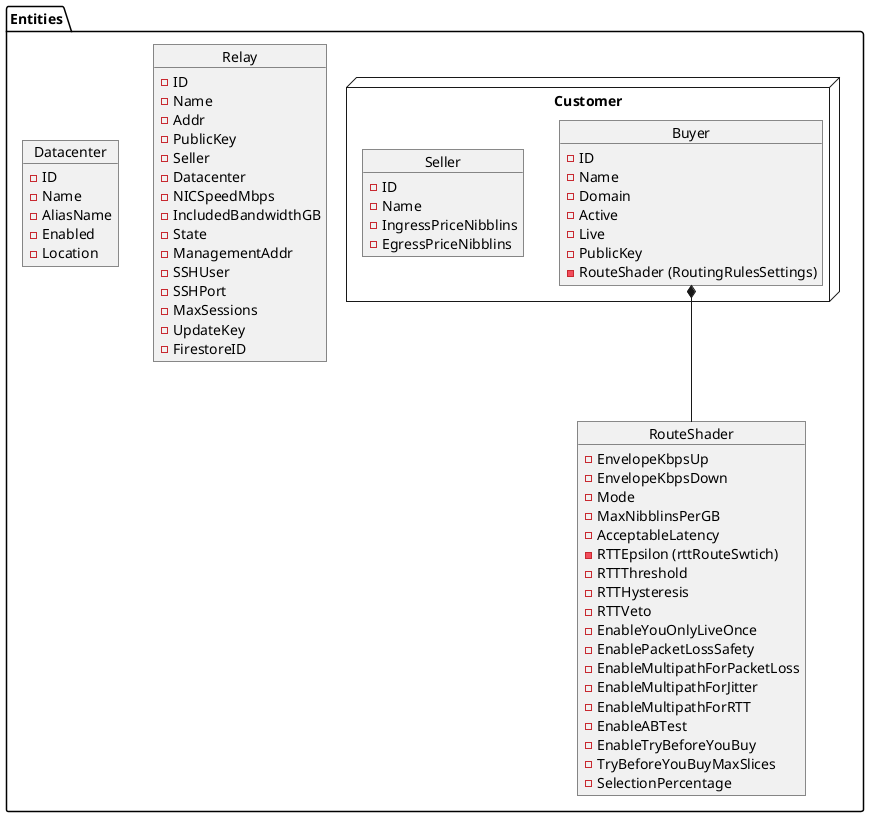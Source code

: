 @startuml Entities
package Entities {
    node Customer {
        object Buyer
        object Seller
    }

    object Relay
    object Datacenter
    object RouteShader
}


Buyer *-- RouteShader

Buyer : - ID
Buyer : - Name
Buyer : - Domain
Buyer : - Active
Buyer : - Live
Buyer : - PublicKey
Buyer : - RouteShader (RoutingRulesSettings)

Seller : - ID
Seller : - Name
Seller : - IngressPriceNibblins
Seller : - EgressPriceNibblins

Relay : - ID
Relay : - Name
Relay : - Addr
Relay : - PublicKey
Relay : - Seller
Relay : - Datacenter
Relay : - NICSpeedMbps
Relay : - IncludedBandwidthGB
Relay : - State
Relay : - ManagementAddr
Relay : - SSHUser
Relay : - SSHPort
Relay : - MaxSessions
Relay : - UpdateKey
Relay : - FirestoreID

Datacenter : - ID
Datacenter : - Name
Datacenter : - AliasName
Datacenter : - Enabled
Datacenter : - Location

RouteShader : - EnvelopeKbpsUp
RouteShader : - EnvelopeKbpsDown
RouteShader : - Mode
RouteShader : - MaxNibblinsPerGB
RouteShader : - AcceptableLatency
RouteShader : - RTTEpsilon (rttRouteSwtich)
RouteShader : - RTTThreshold
RouteShader : - RTTHysteresis
RouteShader : - RTTVeto
RouteShader : - EnableYouOnlyLiveOnce
RouteShader : - EnablePacketLossSafety
RouteShader : - EnableMultipathForPacketLoss
RouteShader : - EnableMultipathForJitter
RouteShader : - EnableMultipathForRTT
RouteShader : - EnableABTest
RouteShader : - EnableTryBeforeYouBuy
RouteShader : - TryBeforeYouBuyMaxSlices
RouteShader : - SelectionPercentage
@enduml

